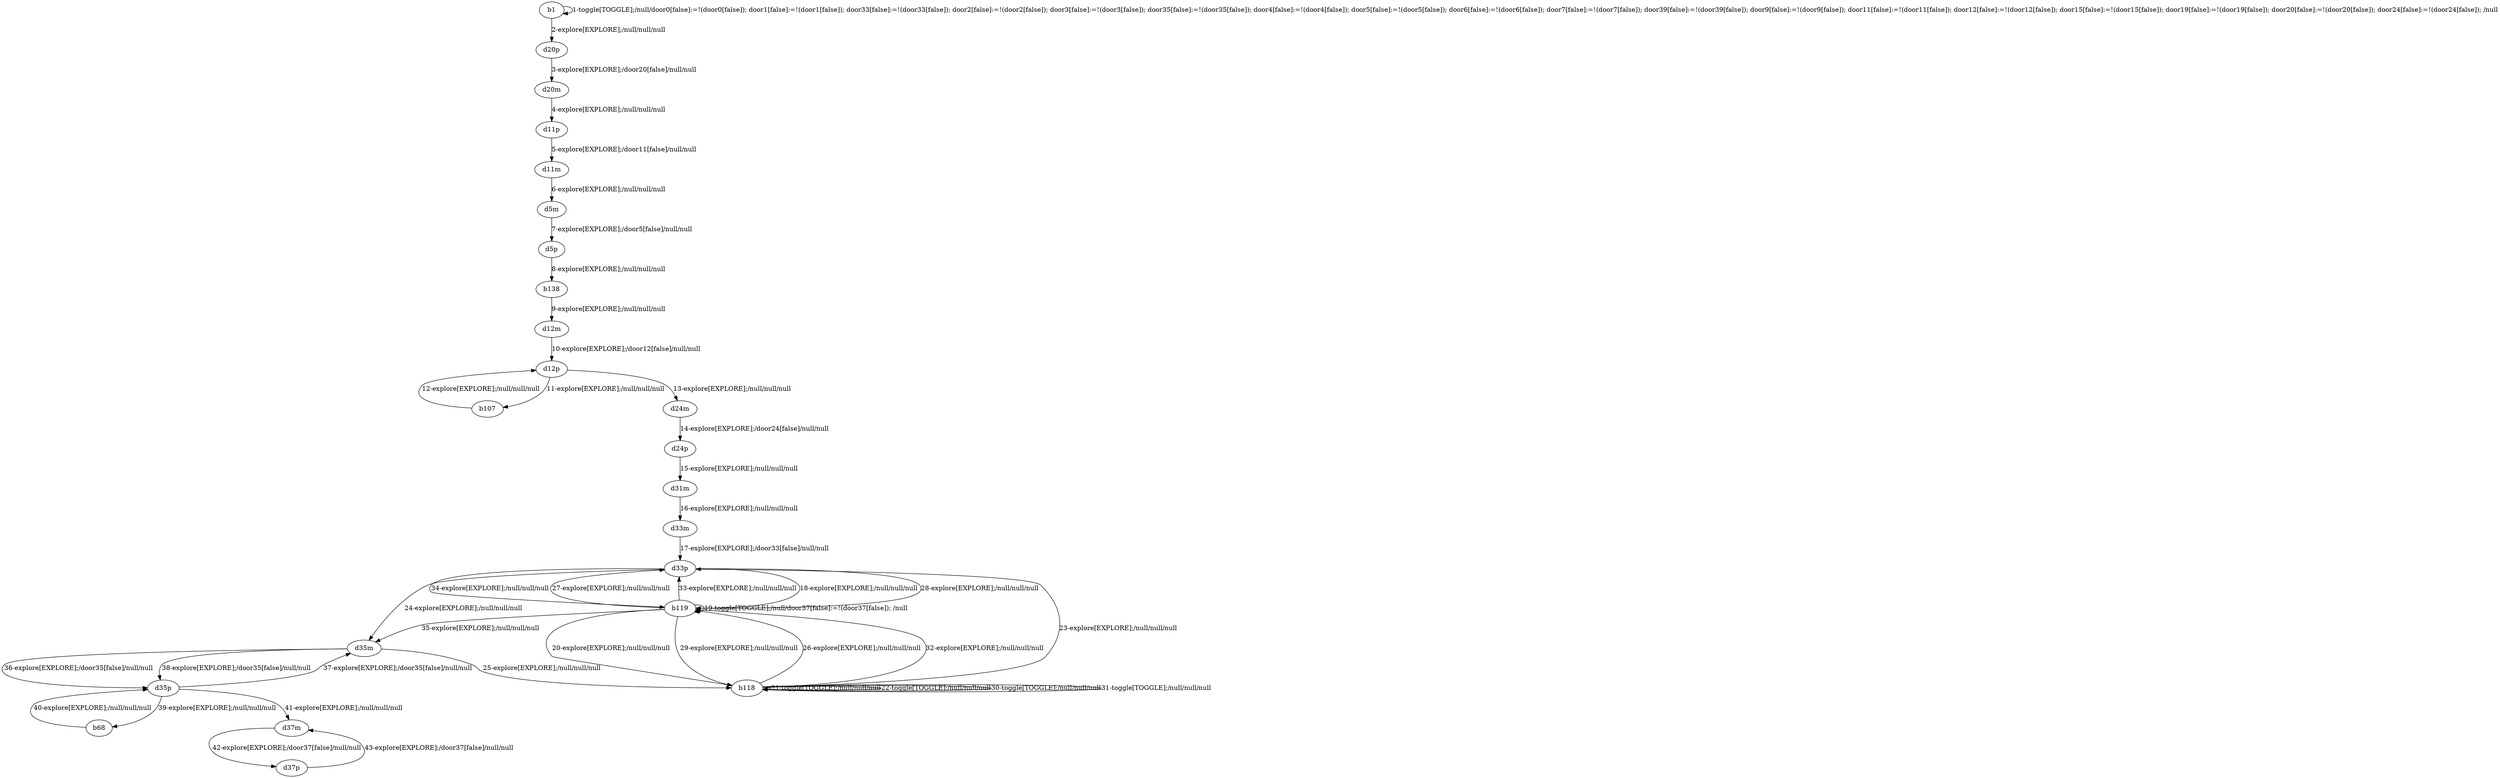 # Total number of goals covered by this test: 2
# d37m --> d37p
# d37p --> d37m

digraph g {
"b1" -> "b1" [label = "1-toggle[TOGGLE];/null/door0[false]:=!(door0[false]); door1[false]:=!(door1[false]); door33[false]:=!(door33[false]); door2[false]:=!(door2[false]); door3[false]:=!(door3[false]); door35[false]:=!(door35[false]); door4[false]:=!(door4[false]); door5[false]:=!(door5[false]); door6[false]:=!(door6[false]); door7[false]:=!(door7[false]); door39[false]:=!(door39[false]); door9[false]:=!(door9[false]); door11[false]:=!(door11[false]); door12[false]:=!(door12[false]); door15[false]:=!(door15[false]); door19[false]:=!(door19[false]); door20[false]:=!(door20[false]); door24[false]:=!(door24[false]); /null"];
"b1" -> "d20p" [label = "2-explore[EXPLORE];/null/null/null"];
"d20p" -> "d20m" [label = "3-explore[EXPLORE];/door20[false]/null/null"];
"d20m" -> "d11p" [label = "4-explore[EXPLORE];/null/null/null"];
"d11p" -> "d11m" [label = "5-explore[EXPLORE];/door11[false]/null/null"];
"d11m" -> "d5m" [label = "6-explore[EXPLORE];/null/null/null"];
"d5m" -> "d5p" [label = "7-explore[EXPLORE];/door5[false]/null/null"];
"d5p" -> "b138" [label = "8-explore[EXPLORE];/null/null/null"];
"b138" -> "d12m" [label = "9-explore[EXPLORE];/null/null/null"];
"d12m" -> "d12p" [label = "10-explore[EXPLORE];/door12[false]/null/null"];
"d12p" -> "b107" [label = "11-explore[EXPLORE];/null/null/null"];
"b107" -> "d12p" [label = "12-explore[EXPLORE];/null/null/null"];
"d12p" -> "d24m" [label = "13-explore[EXPLORE];/null/null/null"];
"d24m" -> "d24p" [label = "14-explore[EXPLORE];/door24[false]/null/null"];
"d24p" -> "d31m" [label = "15-explore[EXPLORE];/null/null/null"];
"d31m" -> "d33m" [label = "16-explore[EXPLORE];/null/null/null"];
"d33m" -> "d33p" [label = "17-explore[EXPLORE];/door33[false]/null/null"];
"d33p" -> "b119" [label = "18-explore[EXPLORE];/null/null/null"];
"b119" -> "b119" [label = "19-toggle[TOGGLE];/null/door37[false]:=!(door37[false]); /null"];
"b119" -> "b118" [label = "20-explore[EXPLORE];/null/null/null"];
"b118" -> "b118" [label = "21-toggle[TOGGLE];/null/null/null"];
"b118" -> "b118" [label = "22-toggle[TOGGLE];/null/null/null"];
"b118" -> "d33p" [label = "23-explore[EXPLORE];/null/null/null"];
"d33p" -> "d35m" [label = "24-explore[EXPLORE];/null/null/null"];
"d35m" -> "b118" [label = "25-explore[EXPLORE];/null/null/null"];
"b118" -> "b119" [label = "26-explore[EXPLORE];/null/null/null"];
"b119" -> "d33p" [label = "27-explore[EXPLORE];/null/null/null"];
"d33p" -> "b119" [label = "28-explore[EXPLORE];/null/null/null"];
"b119" -> "b118" [label = "29-explore[EXPLORE];/null/null/null"];
"b118" -> "b118" [label = "30-toggle[TOGGLE];/null/null/null"];
"b118" -> "b118" [label = "31-toggle[TOGGLE];/null/null/null"];
"b118" -> "b119" [label = "32-explore[EXPLORE];/null/null/null"];
"b119" -> "d33p" [label = "33-explore[EXPLORE];/null/null/null"];
"d33p" -> "b119" [label = "34-explore[EXPLORE];/null/null/null"];
"b119" -> "d35m" [label = "35-explore[EXPLORE];/null/null/null"];
"d35m" -> "d35p" [label = "36-explore[EXPLORE];/door35[false]/null/null"];
"d35p" -> "d35m" [label = "37-explore[EXPLORE];/door35[false]/null/null"];
"d35m" -> "d35p" [label = "38-explore[EXPLORE];/door35[false]/null/null"];
"d35p" -> "b68" [label = "39-explore[EXPLORE];/null/null/null"];
"b68" -> "d35p" [label = "40-explore[EXPLORE];/null/null/null"];
"d35p" -> "d37m" [label = "41-explore[EXPLORE];/null/null/null"];
"d37m" -> "d37p" [label = "42-explore[EXPLORE];/door37[false]/null/null"];
"d37p" -> "d37m" [label = "43-explore[EXPLORE];/door37[false]/null/null"];
}